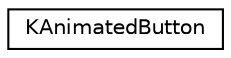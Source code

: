 digraph "Graphical Class Hierarchy"
{
  edge [fontname="Helvetica",fontsize="10",labelfontname="Helvetica",labelfontsize="10"];
  node [fontname="Helvetica",fontsize="10",shape=record];
  rankdir="LR";
  Node0 [label="KAnimatedButton",height=0.2,width=0.4,color="black", fillcolor="white", style="filled",URL="$classKAnimatedButton.html",tooltip="An extended version of QToolButton which can display an animation. "];
}
